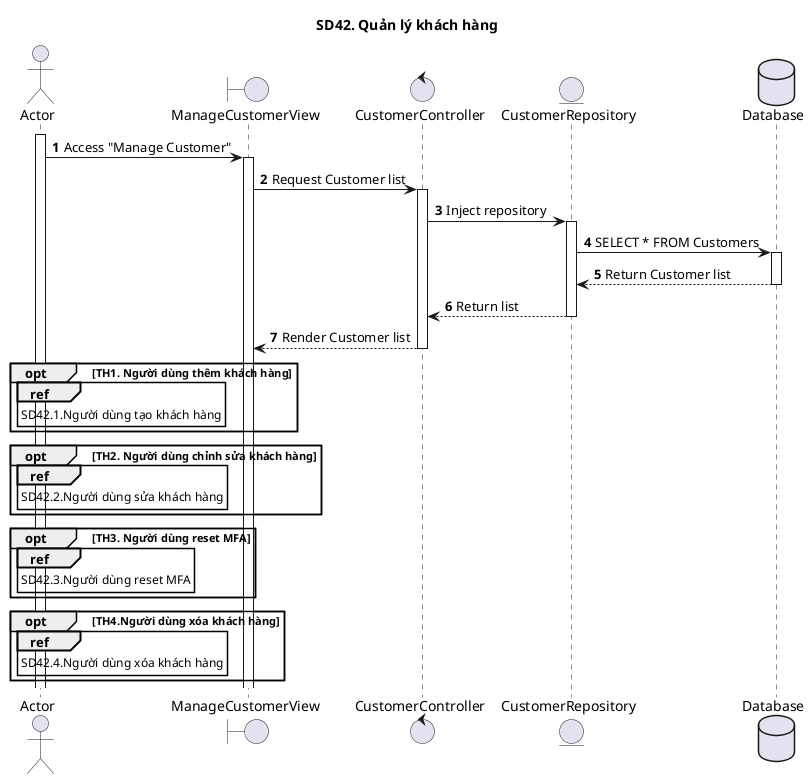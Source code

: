 @startuml SQ
autonumber
title SD42. Quản lý khách hàng
actor "Actor" as actor
boundary "ManageCustomerView" as manageView
control "CustomerController" as controller
entity "CustomerRepository" as model
database "Database" as database
' Main Flow
activate actor
actor -> manageView : Access "Manage Customer"
activate manageView
manageView -> controller : Request Customer list
activate controller
controller -> model : Inject repository
activate model
model -> database : SELECT * FROM Customers
activate database
database --> model : Return Customer list
deactivate database
model --> controller : Return list
deactivate model
controller --> manageView : Render Customer list
deactivate controller
' Option TH1: Create Customer
opt **TH1. Người dùng thêm khách hàng**
  ref over actor
SD42.1.Người dùng tạo khách hàng
end ref
end
' Option TH2: Edit Customer
opt **TH2. Người dùng chỉnh sửa khách hàng**
  ref over actor
SD42.2.Người dùng sửa khách hàng
end ref
end
' Option TH3: Reset MFA
opt **TH3. Người dùng reset MFA**
  ref over actor
SD42.3.Người dùng reset MFA
end ref
end
' Option TH4: Delete Customer
opt **TH4.Người dùng xóa khách hàng**
  ref over actor
SD42.4.Người dùng xóa khách hàng
end ref
end
@enduml